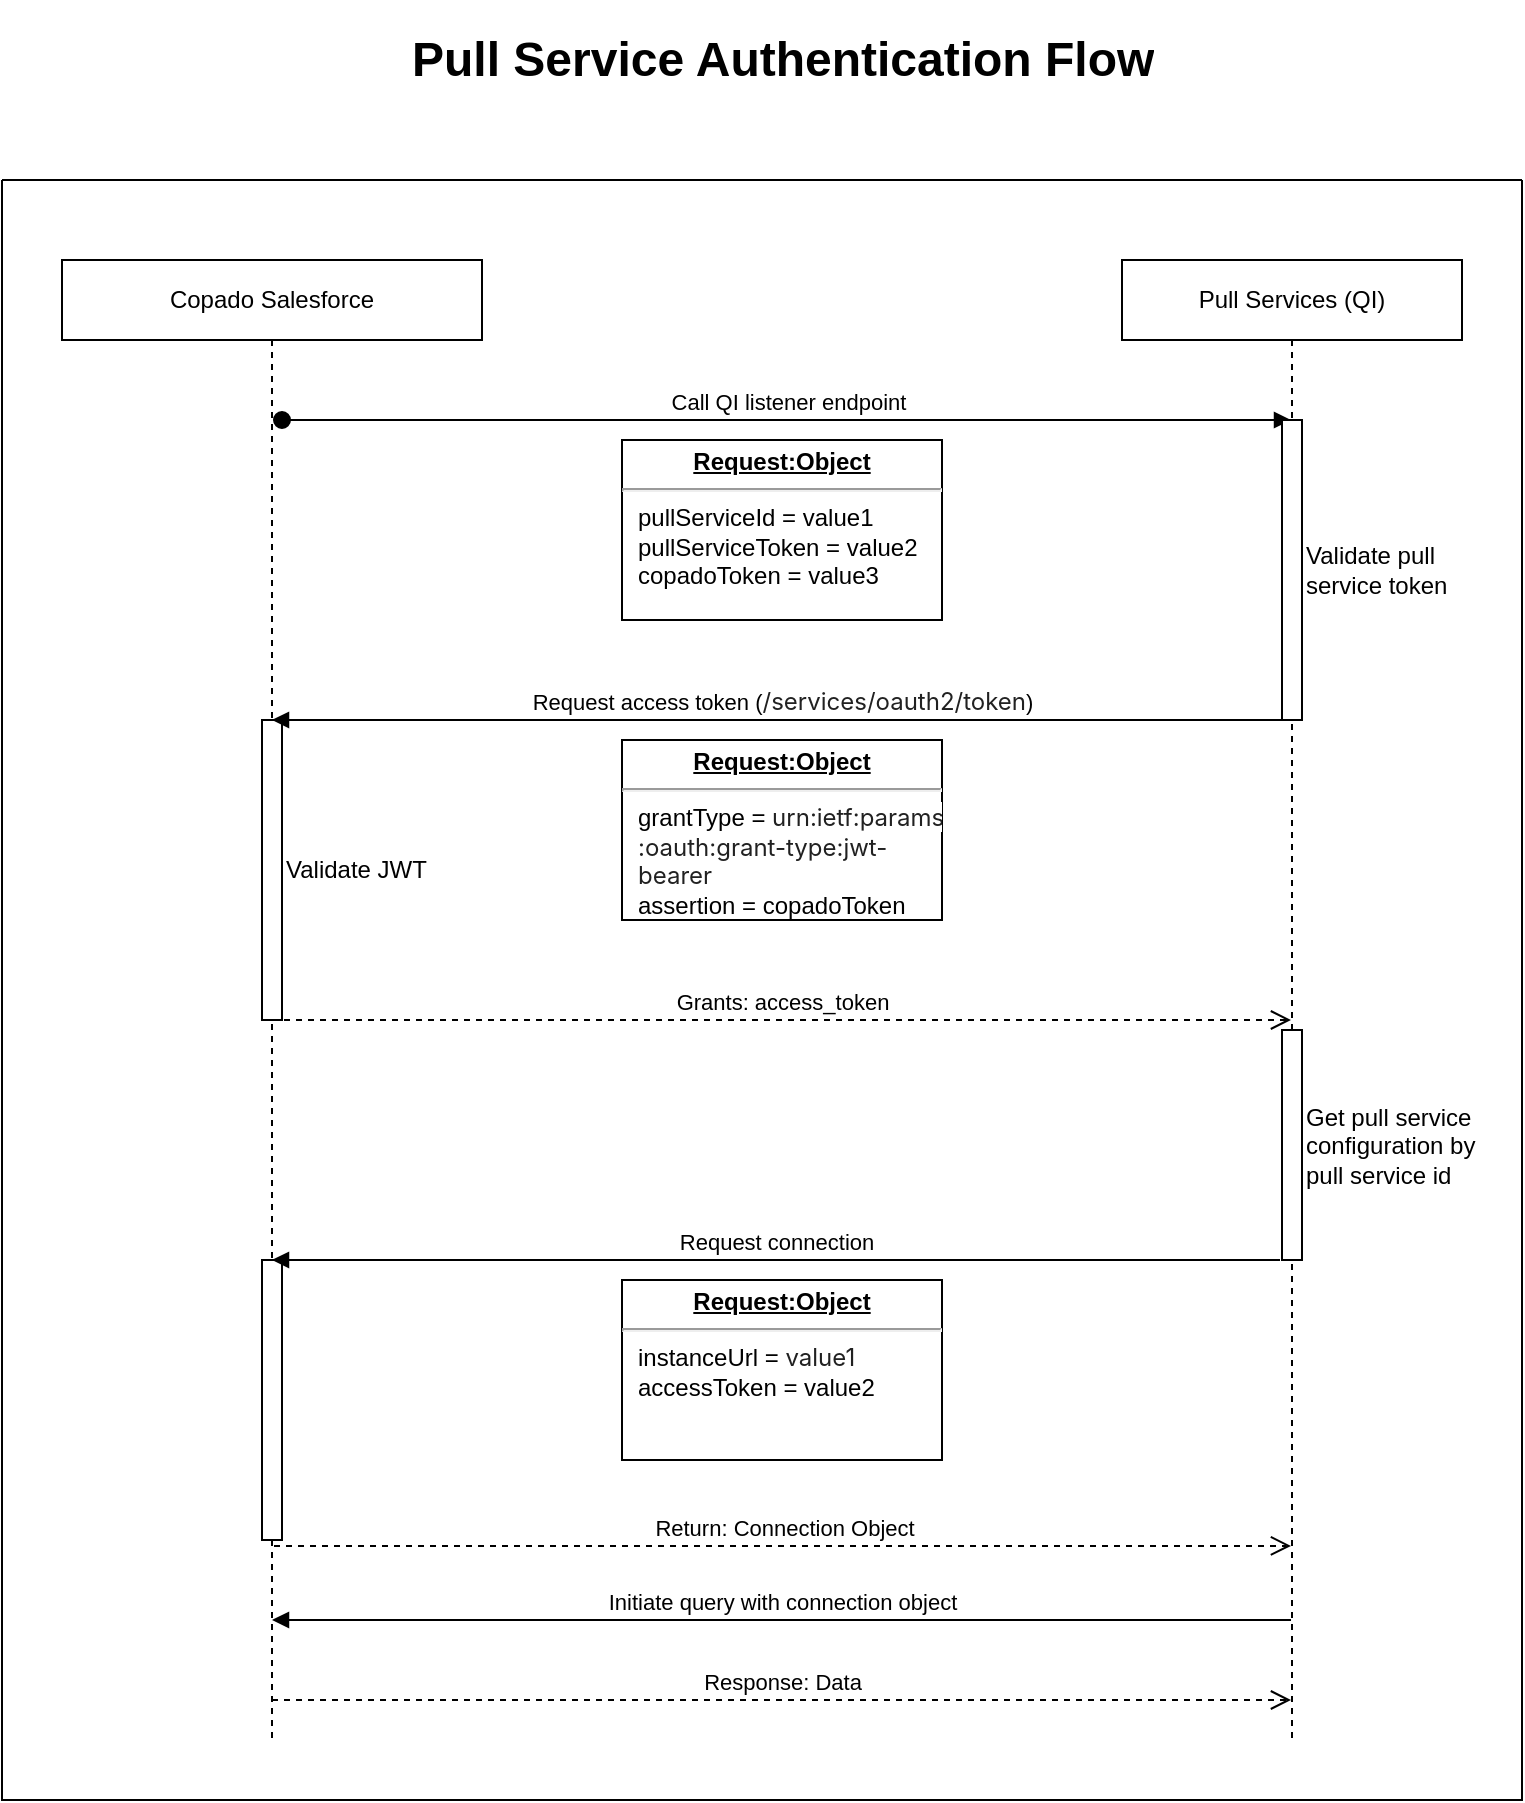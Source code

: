 <mxfile version="20.0.4" type="github">
  <diagram id="vfphlCGSwX1_NLO1HHdQ" name="Page-1">
    <mxGraphModel dx="1122" dy="717" grid="1" gridSize="10" guides="1" tooltips="1" connect="1" arrows="1" fold="1" page="1" pageScale="1" pageWidth="827" pageHeight="1169" math="0" shadow="0">
      <root>
        <mxCell id="0" />
        <mxCell id="1" parent="0" />
        <mxCell id="5qqwTEJq1dDDIR9vSWdw-1" value="&lt;h1&gt;Pull Service Authentication Flow&lt;/h1&gt;&lt;p&gt;&lt;/p&gt;" style="text;html=1;strokeColor=none;fillColor=none;spacing=5;spacingTop=-20;whiteSpace=wrap;overflow=hidden;rounded=0;" vertex="1" parent="1">
          <mxGeometry x="240" y="40" width="400" height="40" as="geometry" />
        </mxCell>
        <mxCell id="5qqwTEJq1dDDIR9vSWdw-2" value="" style="swimlane;startSize=0;" vertex="1" parent="1">
          <mxGeometry x="40" y="120" width="760" height="810" as="geometry" />
        </mxCell>
        <mxCell id="5qqwTEJq1dDDIR9vSWdw-4" value="Copado Salesforce" style="shape=umlLifeline;perimeter=lifelinePerimeter;whiteSpace=wrap;html=1;container=1;collapsible=0;recursiveResize=0;outlineConnect=0;" vertex="1" parent="5qqwTEJq1dDDIR9vSWdw-2">
          <mxGeometry x="30" y="40" width="210" height="740" as="geometry" />
        </mxCell>
        <mxCell id="5qqwTEJq1dDDIR9vSWdw-6" value="Call QI listener endpoint" style="html=1;verticalAlign=bottom;startArrow=oval;startFill=1;endArrow=block;startSize=8;rounded=0;" edge="1" parent="5qqwTEJq1dDDIR9vSWdw-4" target="5qqwTEJq1dDDIR9vSWdw-5">
          <mxGeometry width="60" relative="1" as="geometry">
            <mxPoint x="110" y="80" as="sourcePoint" />
            <mxPoint x="170" y="80" as="targetPoint" />
          </mxGeometry>
        </mxCell>
        <mxCell id="5qqwTEJq1dDDIR9vSWdw-13" value="Validate JWT" style="html=1;points=[];perimeter=orthogonalPerimeter;labelPosition=right;verticalLabelPosition=middle;align=left;verticalAlign=middle;" vertex="1" parent="5qqwTEJq1dDDIR9vSWdw-4">
          <mxGeometry x="100" y="230" width="10" height="150" as="geometry" />
        </mxCell>
        <mxCell id="5qqwTEJq1dDDIR9vSWdw-24" value="" style="html=1;points=[];perimeter=orthogonalPerimeter;" vertex="1" parent="5qqwTEJq1dDDIR9vSWdw-4">
          <mxGeometry x="100" y="500" width="10" height="140" as="geometry" />
        </mxCell>
        <mxCell id="5qqwTEJq1dDDIR9vSWdw-5" value="Pull Services (QI)" style="shape=umlLifeline;perimeter=lifelinePerimeter;whiteSpace=wrap;html=1;container=1;collapsible=0;recursiveResize=0;outlineConnect=0;" vertex="1" parent="5qqwTEJq1dDDIR9vSWdw-2">
          <mxGeometry x="560" y="40" width="170" height="740" as="geometry" />
        </mxCell>
        <mxCell id="5qqwTEJq1dDDIR9vSWdw-8" value="Validate pull &lt;br&gt;service token" style="html=1;points=[];perimeter=orthogonalPerimeter;labelPosition=right;verticalLabelPosition=middle;align=left;verticalAlign=middle;" vertex="1" parent="5qqwTEJq1dDDIR9vSWdw-5">
          <mxGeometry x="80" y="80" width="10" height="150" as="geometry" />
        </mxCell>
        <mxCell id="5qqwTEJq1dDDIR9vSWdw-18" value="Get pull service &lt;br&gt;configuration by &lt;br&gt;pull service id" style="html=1;points=[];perimeter=orthogonalPerimeter;labelPosition=right;verticalLabelPosition=middle;align=left;verticalAlign=middle;" vertex="1" parent="5qqwTEJq1dDDIR9vSWdw-5">
          <mxGeometry x="80" y="385" width="10" height="115" as="geometry" />
        </mxCell>
        <mxCell id="5qqwTEJq1dDDIR9vSWdw-7" value="&lt;p style=&quot;margin:0px;margin-top:4px;text-align:center;text-decoration:underline;&quot;&gt;&lt;b&gt;Request:Object&lt;/b&gt;&lt;/p&gt;&lt;hr&gt;&lt;p style=&quot;margin:0px;margin-left:8px;&quot;&gt;pullServiceId = value1&lt;br&gt;pullServiceToken = value2&lt;br&gt;copadoToken = value3&lt;/p&gt;" style="verticalAlign=top;align=left;overflow=fill;fontSize=12;fontFamily=Helvetica;html=1;" vertex="1" parent="5qqwTEJq1dDDIR9vSWdw-2">
          <mxGeometry x="310" y="130" width="160" height="90" as="geometry" />
        </mxCell>
        <mxCell id="5qqwTEJq1dDDIR9vSWdw-10" value="Request access token (&lt;span style=&quot;color: rgb(33, 33, 33); font-family: Inter, system-ui, -apple-system, system-ui, &amp;quot;Segoe UI&amp;quot;, Roboto, Oxygen, Ubuntu, Cantarell, &amp;quot;Fira Sans&amp;quot;, &amp;quot;Droid Sans&amp;quot;, Helvetica, Arial, sans-serif; font-size: 12px; font-variant-ligatures: normal; orphans: 2; text-align: left; widows: 2; text-decoration-thickness: initial;&quot;&gt;/services/oauth2/token&lt;/span&gt;)" style="html=1;verticalAlign=bottom;endArrow=block;rounded=0;" edge="1" parent="5qqwTEJq1dDDIR9vSWdw-2" source="5qqwTEJq1dDDIR9vSWdw-5" target="5qqwTEJq1dDDIR9vSWdw-4">
          <mxGeometry width="80" relative="1" as="geometry">
            <mxPoint x="330" y="250" as="sourcePoint" />
            <mxPoint x="410" y="250" as="targetPoint" />
            <Array as="points">
              <mxPoint x="440" y="270" />
            </Array>
          </mxGeometry>
        </mxCell>
        <mxCell id="5qqwTEJq1dDDIR9vSWdw-11" value="&lt;p style=&quot;margin:0px;margin-top:4px;text-align:center;text-decoration:underline;&quot;&gt;&lt;b&gt;Request:Object&lt;/b&gt;&lt;/p&gt;&lt;hr&gt;&lt;p style=&quot;margin:0px;margin-left:8px;&quot;&gt;grantType =&amp;nbsp;&lt;span style=&quot;color: rgb(33, 33, 33); font-family: Inter, system-ui, -apple-system, system-ui, &amp;quot;Segoe UI&amp;quot;, Roboto, Oxygen, Ubuntu, Cantarell, &amp;quot;Fira Sans&amp;quot;, &amp;quot;Droid Sans&amp;quot;, Helvetica, Arial, sans-serif; font-variant-ligatures: normal; orphans: 2; widows: 2; background-color: rgb(255, 255, 255); text-decoration-thickness: initial;&quot;&gt;urn:ietf:params&lt;/span&gt;&lt;/p&gt;&lt;p style=&quot;margin:0px;margin-left:8px;&quot;&gt;&lt;span style=&quot;color: rgb(33, 33, 33); font-family: Inter, system-ui, -apple-system, system-ui, &amp;quot;Segoe UI&amp;quot;, Roboto, Oxygen, Ubuntu, Cantarell, &amp;quot;Fira Sans&amp;quot;, &amp;quot;Droid Sans&amp;quot;, Helvetica, Arial, sans-serif; font-variant-ligatures: normal; orphans: 2; widows: 2; background-color: rgb(255, 255, 255); text-decoration-thickness: initial;&quot;&gt;:oauth:grant-type:jwt-&lt;/span&gt;&lt;/p&gt;&lt;p style=&quot;margin:0px;margin-left:8px;&quot;&gt;&lt;span style=&quot;color: rgb(33, 33, 33); font-family: Inter, system-ui, -apple-system, system-ui, &amp;quot;Segoe UI&amp;quot;, Roboto, Oxygen, Ubuntu, Cantarell, &amp;quot;Fira Sans&amp;quot;, &amp;quot;Droid Sans&amp;quot;, Helvetica, Arial, sans-serif; font-variant-ligatures: normal; orphans: 2; widows: 2; background-color: rgb(255, 255, 255); text-decoration-thickness: initial;&quot;&gt;bearer&lt;/span&gt;&lt;br&gt;assertion = copadoToken&lt;br&gt;&lt;br&gt;&lt;/p&gt;" style="verticalAlign=top;align=left;overflow=fill;fontSize=12;fontFamily=Helvetica;html=1;" vertex="1" parent="5qqwTEJq1dDDIR9vSWdw-2">
          <mxGeometry x="310" y="280" width="160" height="90" as="geometry" />
        </mxCell>
        <mxCell id="5qqwTEJq1dDDIR9vSWdw-12" value="Grants: access_token" style="html=1;verticalAlign=bottom;endArrow=open;dashed=1;endSize=8;rounded=0;" edge="1" parent="5qqwTEJq1dDDIR9vSWdw-2" source="5qqwTEJq1dDDIR9vSWdw-4" target="5qqwTEJq1dDDIR9vSWdw-5">
          <mxGeometry relative="1" as="geometry">
            <mxPoint x="320" y="450" as="sourcePoint" />
            <mxPoint x="240" y="450" as="targetPoint" />
            <Array as="points">
              <mxPoint x="270" y="420" />
              <mxPoint x="370" y="420" />
            </Array>
          </mxGeometry>
        </mxCell>
        <mxCell id="5qqwTEJq1dDDIR9vSWdw-19" value="Request connection" style="html=1;verticalAlign=bottom;endArrow=block;rounded=0;exitX=-0.1;exitY=1;exitDx=0;exitDy=0;exitPerimeter=0;" edge="1" parent="5qqwTEJq1dDDIR9vSWdw-2" source="5qqwTEJq1dDDIR9vSWdw-18" target="5qqwTEJq1dDDIR9vSWdw-4">
          <mxGeometry width="80" relative="1" as="geometry">
            <mxPoint x="374" y="530" as="sourcePoint" />
            <mxPoint x="454" y="530" as="targetPoint" />
            <Array as="points">
              <mxPoint x="410" y="540" />
            </Array>
          </mxGeometry>
        </mxCell>
        <mxCell id="5qqwTEJq1dDDIR9vSWdw-20" value="&lt;p style=&quot;margin:0px;margin-top:4px;text-align:center;text-decoration:underline;&quot;&gt;&lt;b&gt;Request:Object&lt;/b&gt;&lt;/p&gt;&lt;hr&gt;&lt;p style=&quot;orphans: 2; widows: 2; margin:0px;margin-left:8px;&quot;&gt;instanceUrl = &lt;font face=&quot;Inter, system-ui, -apple-system, system-ui, Segoe UI, Roboto, Oxygen, Ubuntu, Cantarell, Fira Sans, Droid Sans, Helvetica, Arial, sans-serif&quot; color=&quot;#212121&quot;&gt;&lt;span style=&quot;caret-color: rgb(33, 33, 33); background-color: rgb(255, 255, 255);&quot;&gt;value1&lt;/span&gt;&lt;/font&gt;&lt;/p&gt;&lt;p style=&quot;margin:0px;margin-left:8px;&quot;&gt;accessToken = value2&lt;br&gt;&lt;br&gt;&lt;/p&gt;" style="verticalAlign=top;align=left;overflow=fill;fontSize=12;fontFamily=Helvetica;html=1;" vertex="1" parent="5qqwTEJq1dDDIR9vSWdw-2">
          <mxGeometry x="310" y="550" width="160" height="90" as="geometry" />
        </mxCell>
        <mxCell id="5qqwTEJq1dDDIR9vSWdw-25" value="Return: Connection Object" style="html=1;verticalAlign=bottom;endArrow=open;dashed=1;endSize=8;rounded=0;exitX=0.6;exitY=1.021;exitDx=0;exitDy=0;exitPerimeter=0;" edge="1" parent="5qqwTEJq1dDDIR9vSWdw-2" source="5qqwTEJq1dDDIR9vSWdw-24" target="5qqwTEJq1dDDIR9vSWdw-5">
          <mxGeometry relative="1" as="geometry">
            <mxPoint x="500" y="470" as="sourcePoint" />
            <mxPoint x="420" y="470" as="targetPoint" />
          </mxGeometry>
        </mxCell>
        <mxCell id="5qqwTEJq1dDDIR9vSWdw-26" value="Initiate query with connection object" style="html=1;verticalAlign=bottom;endArrow=block;rounded=0;" edge="1" parent="5qqwTEJq1dDDIR9vSWdw-2" source="5qqwTEJq1dDDIR9vSWdw-5" target="5qqwTEJq1dDDIR9vSWdw-4">
          <mxGeometry width="80" relative="1" as="geometry">
            <mxPoint x="420" y="540" as="sourcePoint" />
            <mxPoint x="500" y="540" as="targetPoint" />
            <Array as="points">
              <mxPoint x="610" y="720" />
            </Array>
          </mxGeometry>
        </mxCell>
        <mxCell id="5qqwTEJq1dDDIR9vSWdw-27" value="Response: Data" style="html=1;verticalAlign=bottom;endArrow=open;dashed=1;endSize=8;rounded=0;" edge="1" parent="5qqwTEJq1dDDIR9vSWdw-2" source="5qqwTEJq1dDDIR9vSWdw-4" target="5qqwTEJq1dDDIR9vSWdw-5">
          <mxGeometry relative="1" as="geometry">
            <mxPoint x="350" y="770" as="sourcePoint" />
            <mxPoint x="270" y="770" as="targetPoint" />
            <Array as="points">
              <mxPoint x="470" y="760" />
            </Array>
          </mxGeometry>
        </mxCell>
      </root>
    </mxGraphModel>
  </diagram>
</mxfile>
